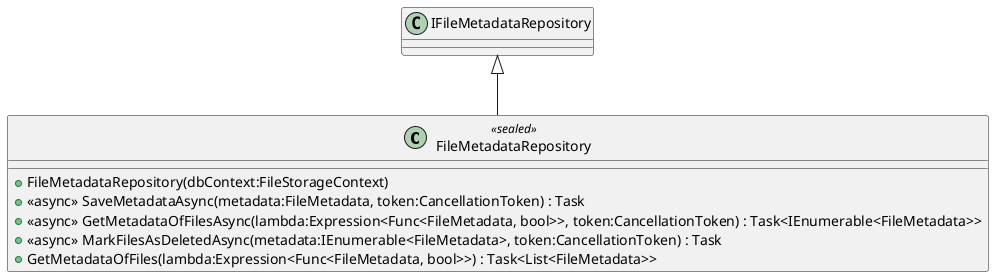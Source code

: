 @startuml
class FileMetadataRepository <<sealed>> {
    + FileMetadataRepository(dbContext:FileStorageContext)
    + <<async>> SaveMetadataAsync(metadata:FileMetadata, token:CancellationToken) : Task
    + <<async>> GetMetadataOfFilesAsync(lambda:Expression<Func<FileMetadata, bool>>, token:CancellationToken) : Task<IEnumerable<FileMetadata>>
    + <<async>> MarkFilesAsDeletedAsync(metadata:IEnumerable<FileMetadata>, token:CancellationToken) : Task
    + GetMetadataOfFiles(lambda:Expression<Func<FileMetadata, bool>>) : Task<List<FileMetadata>>
}
IFileMetadataRepository <|-- FileMetadataRepository
@enduml
